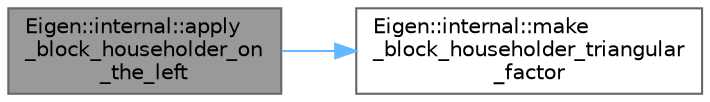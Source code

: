 digraph "Eigen::internal::apply_block_householder_on_the_left"
{
 // LATEX_PDF_SIZE
  bgcolor="transparent";
  edge [fontname=Helvetica,fontsize=10,labelfontname=Helvetica,labelfontsize=10];
  node [fontname=Helvetica,fontsize=10,shape=box,height=0.2,width=0.4];
  rankdir="LR";
  Node1 [id="Node000001",label="Eigen::internal::apply\l_block_householder_on\l_the_left",height=0.2,width=0.4,color="gray40", fillcolor="grey60", style="filled", fontcolor="black",tooltip=" "];
  Node1 -> Node2 [id="edge1_Node000001_Node000002",color="steelblue1",style="solid",tooltip=" "];
  Node2 [id="Node000002",label="Eigen::internal::make\l_block_householder_triangular\l_factor",height=0.2,width=0.4,color="grey40", fillcolor="white", style="filled",URL="$namespace_eigen_1_1internal.html#a25fb10863f558539b3a6de4d382b46e4",tooltip=" "];
}

